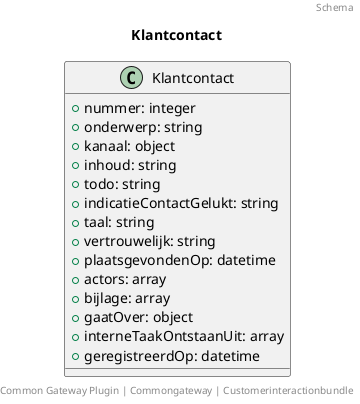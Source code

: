 @startuml
title: Klantcontact
footer: Common Gateway Plugin | Commongateway | Customerinteractionbundle 
header: Schema

class Klantcontact {
  + nummer: integer
  + onderwerp: string
  + kanaal: object
  + inhoud: string
  + todo: string
  + indicatieContactGelukt: string
  + taal: string
  + vertrouwelijk: string
  + plaatsgevondenOp: datetime
  + actors: array
  + bijlage: array
  + gaatOver: object
  + interneTaakOntstaanUit: array
  + geregistreerdOp: datetime
}
@enduml
